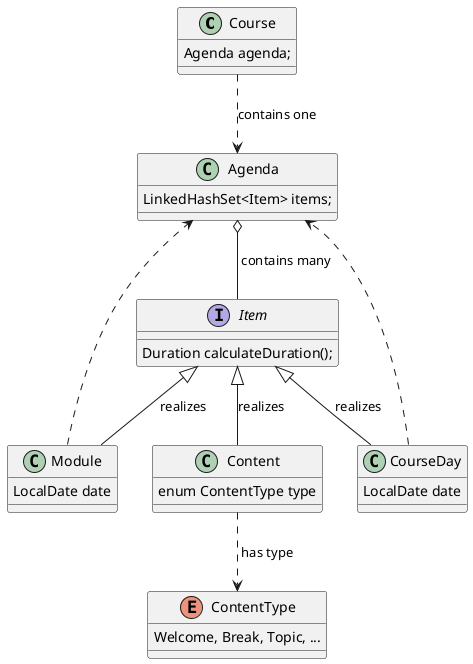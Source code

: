 @startuml
'https://plantuml.com/class-diagram

skinparam groupInheritance 1

scale 1.0

class Course {
  Agenda agenda;
}
class Agenda {
  LinkedHashSet<Item> items;
}
interface Item {
  Duration calculateDuration();
}
class CourseDay {
  LocalDate date
}
class Module {
  LocalDate date
}
class Content {
  enum ContentType type
}
enum ContentType {
  Welcome, Break, Topic, ...
}

Course      ..>     Agenda       : "contains one"
CourseDay   ..>     Agenda
Module      ..>     Agenda
Agenda      o--     Item         : " contains many"
Item        <|--    CourseDay    : "realizes"
Item        <|--    Module       : "realizes"
Item        <|--    Content      : "realizes"
Content     ..>     ContentType  : " has type"

@enduml